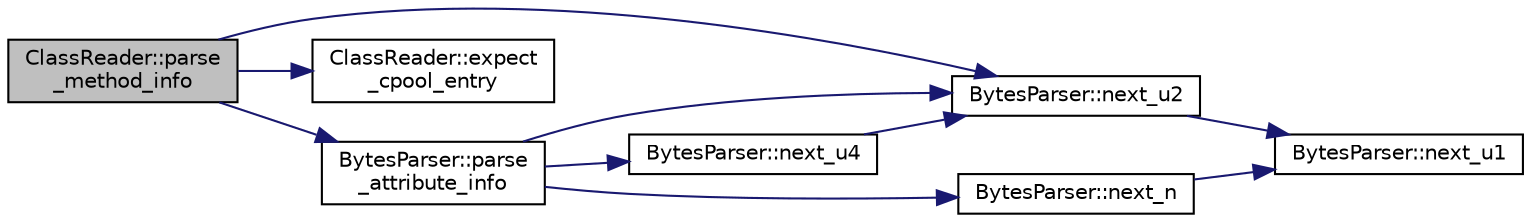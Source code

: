 digraph "ClassReader::parse_method_info"
{
  bgcolor="transparent";
  edge [fontname="Helvetica",fontsize="10",labelfontname="Helvetica",labelfontsize="10"];
  node [fontname="Helvetica",fontsize="10",shape=record];
  rankdir="LR";
  Node24 [label="ClassReader::parse\l_method_info",height=0.2,width=0.4,color="black", fillcolor="grey75", style="filled", fontcolor="black"];
  Node24 -> Node25 [color="midnightblue",fontsize="10",style="solid",fontname="Helvetica"];
  Node25 [label="BytesParser::next_u2",height=0.2,width=0.4,color="black",URL="$classBytesParser.html#a8c1d8a37eabff268351e38706a78ce2a",tooltip="Consumes and returns the next unsigned short, in network order. "];
  Node25 -> Node26 [color="midnightblue",fontsize="10",style="solid",fontname="Helvetica"];
  Node26 [label="BytesParser::next_u1",height=0.2,width=0.4,color="black",URL="$classBytesParser.html#a18a5ff71458418a33c99d301ecc37579",tooltip="Consumes and returns the next unsigned char, in network order. "];
  Node24 -> Node27 [color="midnightblue",fontsize="10",style="solid",fontname="Helvetica"];
  Node27 [label="ClassReader::expect\l_cpool_entry",height=0.2,width=0.4,color="black",URL="$classClassReader.html#a7f8a951758bdb961ebf36088301ac1b4"];
  Node24 -> Node28 [color="midnightblue",fontsize="10",style="solid",fontname="Helvetica"];
  Node28 [label="BytesParser::parse\l_attribute_info",height=0.2,width=0.4,color="black",URL="$classBytesParser.html#ab7c84f75bd3dc2bcac74fd3ff4c6510a",tooltip="Parses an attribute_info struct from the data buffer. "];
  Node28 -> Node25 [color="midnightblue",fontsize="10",style="solid",fontname="Helvetica"];
  Node28 -> Node29 [color="midnightblue",fontsize="10",style="solid",fontname="Helvetica"];
  Node29 [label="BytesParser::next_u4",height=0.2,width=0.4,color="black",URL="$classBytesParser.html#a1023beb9a406a24c4080c95fbe8fd884",tooltip="Consumes and returns the next unsigned int, in network order. "];
  Node29 -> Node25 [color="midnightblue",fontsize="10",style="solid",fontname="Helvetica"];
  Node28 -> Node30 [color="midnightblue",fontsize="10",style="solid",fontname="Helvetica"];
  Node30 [label="BytesParser::next_n",height=0.2,width=0.4,color="black",URL="$classBytesParser.html#acb95ccefd93aa90ae9c74aaec13b497e",tooltip="Consumes and returns the next n bytes. "];
  Node30 -> Node26 [color="midnightblue",fontsize="10",style="solid",fontname="Helvetica"];
}
